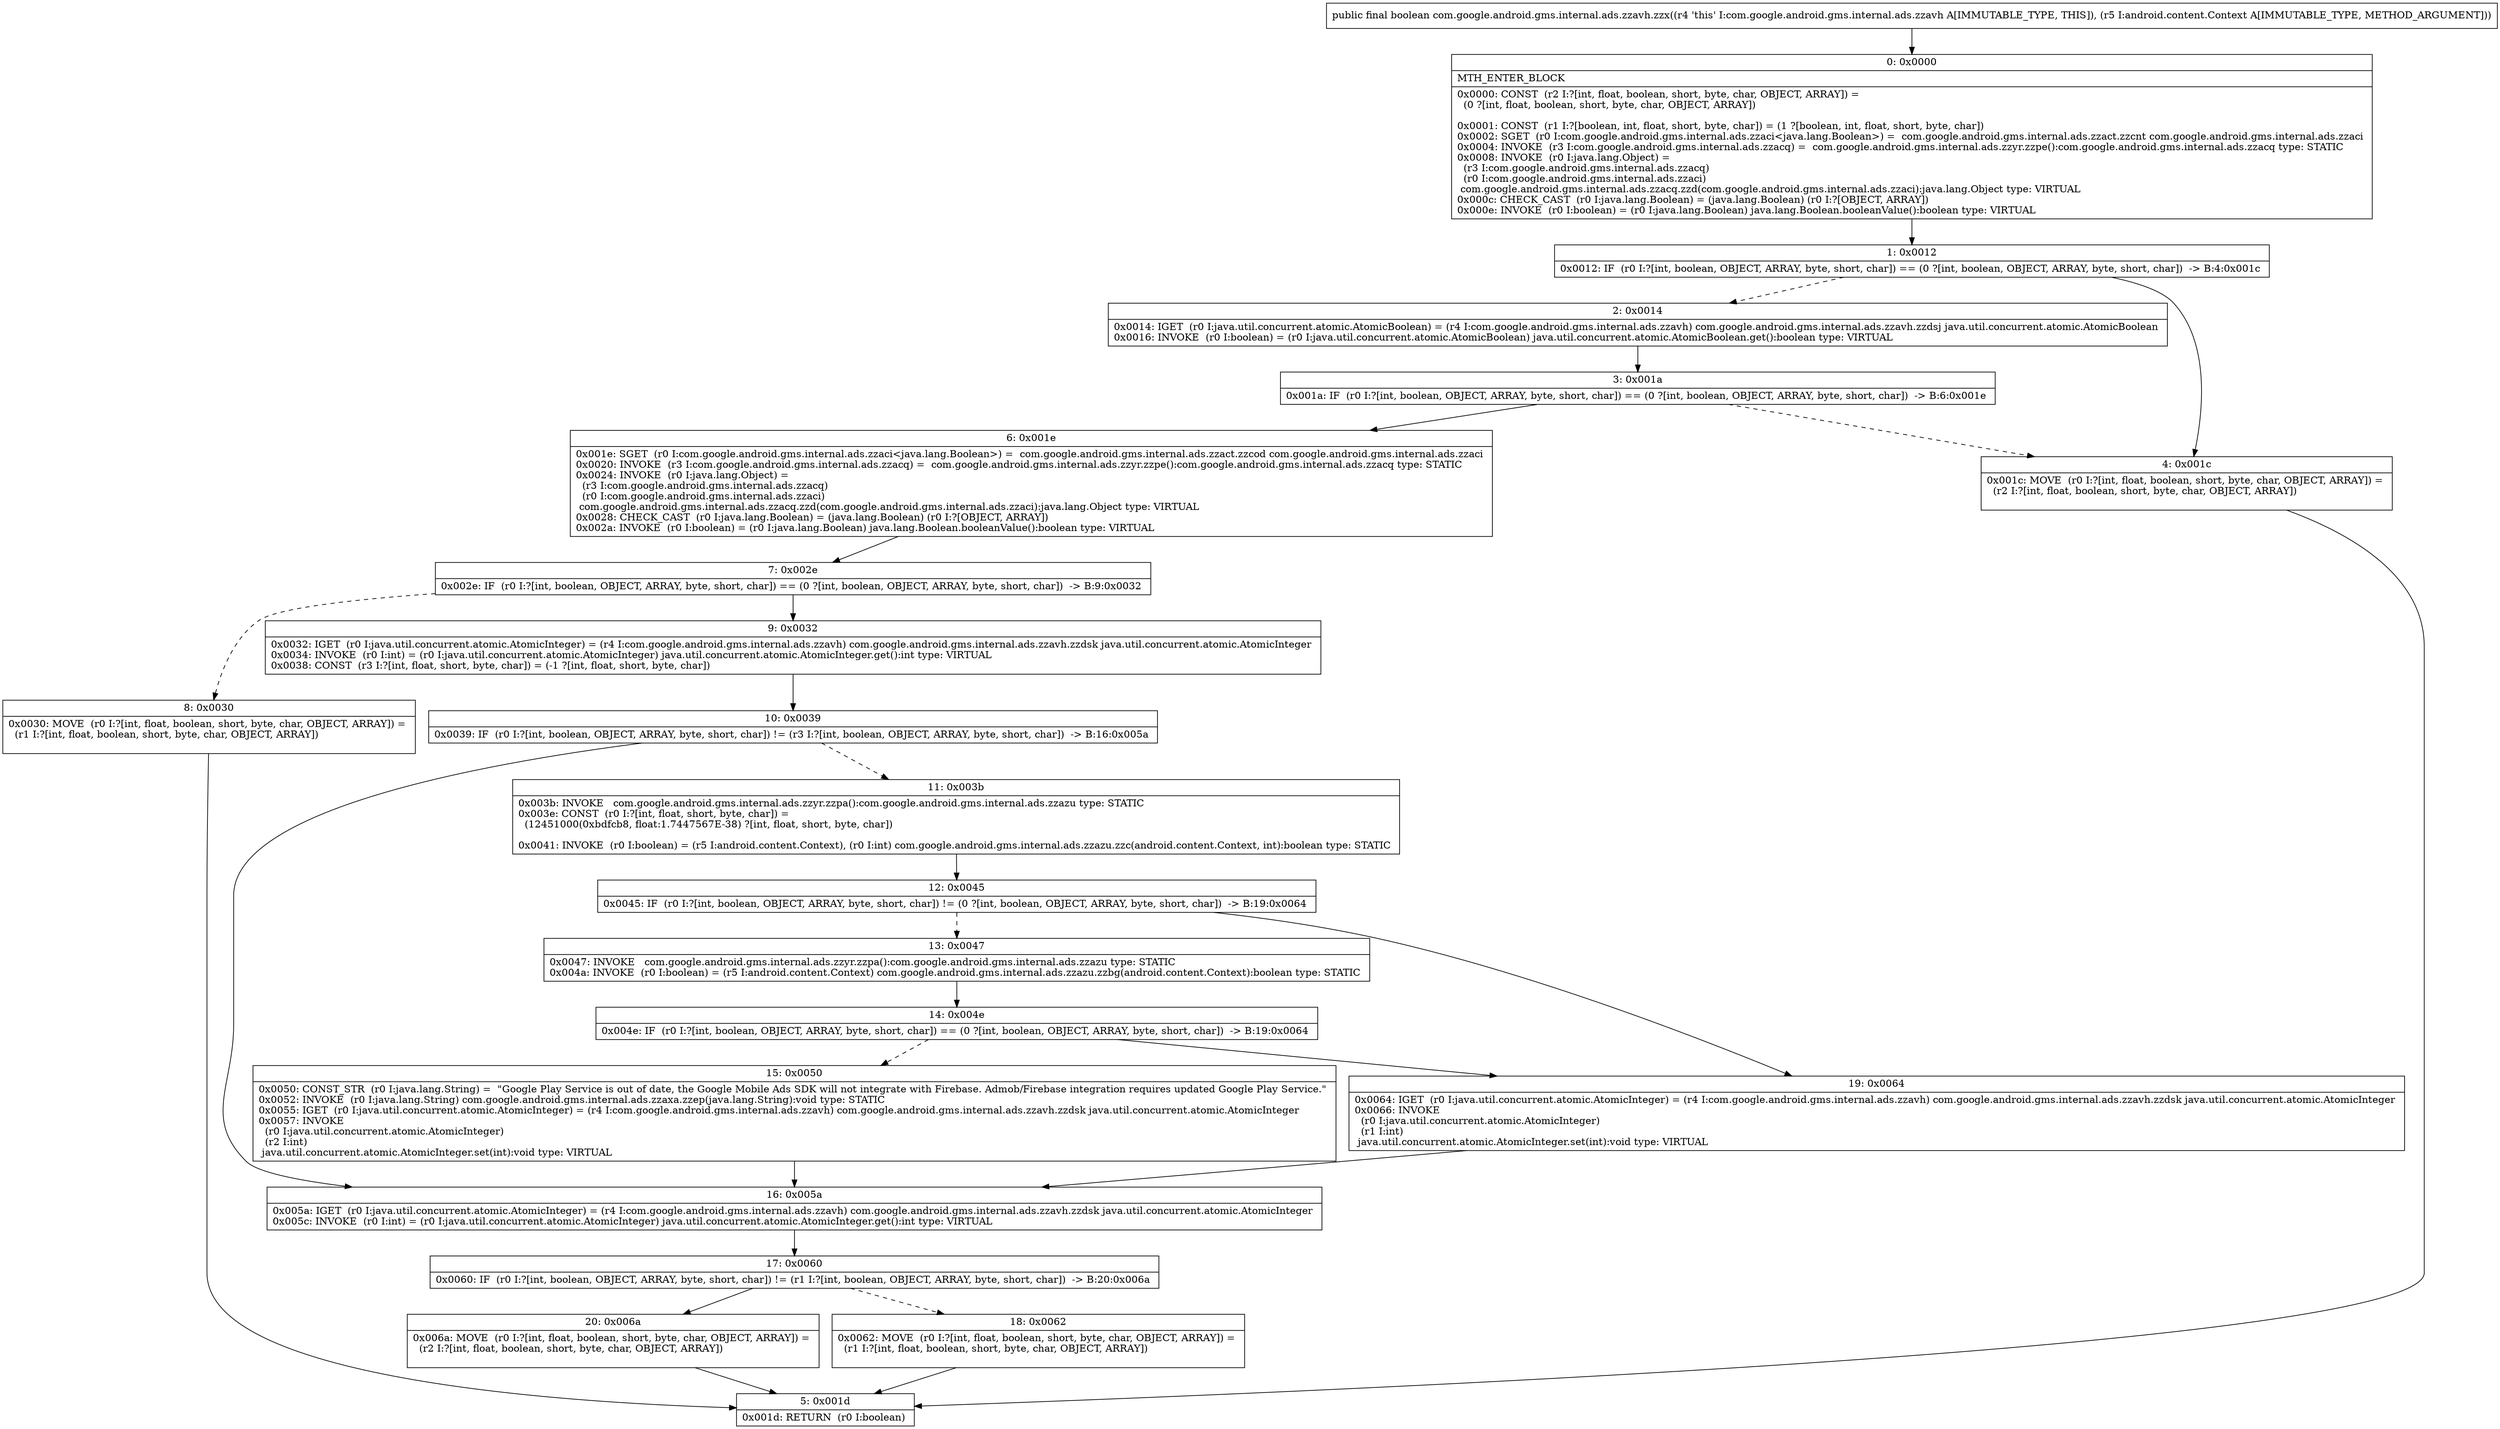 digraph "CFG forcom.google.android.gms.internal.ads.zzavh.zzx(Landroid\/content\/Context;)Z" {
Node_0 [shape=record,label="{0\:\ 0x0000|MTH_ENTER_BLOCK\l|0x0000: CONST  (r2 I:?[int, float, boolean, short, byte, char, OBJECT, ARRAY]) = \l  (0 ?[int, float, boolean, short, byte, char, OBJECT, ARRAY])\l \l0x0001: CONST  (r1 I:?[boolean, int, float, short, byte, char]) = (1 ?[boolean, int, float, short, byte, char]) \l0x0002: SGET  (r0 I:com.google.android.gms.internal.ads.zzaci\<java.lang.Boolean\>) =  com.google.android.gms.internal.ads.zzact.zzcnt com.google.android.gms.internal.ads.zzaci \l0x0004: INVOKE  (r3 I:com.google.android.gms.internal.ads.zzacq) =  com.google.android.gms.internal.ads.zzyr.zzpe():com.google.android.gms.internal.ads.zzacq type: STATIC \l0x0008: INVOKE  (r0 I:java.lang.Object) = \l  (r3 I:com.google.android.gms.internal.ads.zzacq)\l  (r0 I:com.google.android.gms.internal.ads.zzaci)\l com.google.android.gms.internal.ads.zzacq.zzd(com.google.android.gms.internal.ads.zzaci):java.lang.Object type: VIRTUAL \l0x000c: CHECK_CAST  (r0 I:java.lang.Boolean) = (java.lang.Boolean) (r0 I:?[OBJECT, ARRAY]) \l0x000e: INVOKE  (r0 I:boolean) = (r0 I:java.lang.Boolean) java.lang.Boolean.booleanValue():boolean type: VIRTUAL \l}"];
Node_1 [shape=record,label="{1\:\ 0x0012|0x0012: IF  (r0 I:?[int, boolean, OBJECT, ARRAY, byte, short, char]) == (0 ?[int, boolean, OBJECT, ARRAY, byte, short, char])  \-\> B:4:0x001c \l}"];
Node_2 [shape=record,label="{2\:\ 0x0014|0x0014: IGET  (r0 I:java.util.concurrent.atomic.AtomicBoolean) = (r4 I:com.google.android.gms.internal.ads.zzavh) com.google.android.gms.internal.ads.zzavh.zzdsj java.util.concurrent.atomic.AtomicBoolean \l0x0016: INVOKE  (r0 I:boolean) = (r0 I:java.util.concurrent.atomic.AtomicBoolean) java.util.concurrent.atomic.AtomicBoolean.get():boolean type: VIRTUAL \l}"];
Node_3 [shape=record,label="{3\:\ 0x001a|0x001a: IF  (r0 I:?[int, boolean, OBJECT, ARRAY, byte, short, char]) == (0 ?[int, boolean, OBJECT, ARRAY, byte, short, char])  \-\> B:6:0x001e \l}"];
Node_4 [shape=record,label="{4\:\ 0x001c|0x001c: MOVE  (r0 I:?[int, float, boolean, short, byte, char, OBJECT, ARRAY]) = \l  (r2 I:?[int, float, boolean, short, byte, char, OBJECT, ARRAY])\l \l}"];
Node_5 [shape=record,label="{5\:\ 0x001d|0x001d: RETURN  (r0 I:boolean) \l}"];
Node_6 [shape=record,label="{6\:\ 0x001e|0x001e: SGET  (r0 I:com.google.android.gms.internal.ads.zzaci\<java.lang.Boolean\>) =  com.google.android.gms.internal.ads.zzact.zzcod com.google.android.gms.internal.ads.zzaci \l0x0020: INVOKE  (r3 I:com.google.android.gms.internal.ads.zzacq) =  com.google.android.gms.internal.ads.zzyr.zzpe():com.google.android.gms.internal.ads.zzacq type: STATIC \l0x0024: INVOKE  (r0 I:java.lang.Object) = \l  (r3 I:com.google.android.gms.internal.ads.zzacq)\l  (r0 I:com.google.android.gms.internal.ads.zzaci)\l com.google.android.gms.internal.ads.zzacq.zzd(com.google.android.gms.internal.ads.zzaci):java.lang.Object type: VIRTUAL \l0x0028: CHECK_CAST  (r0 I:java.lang.Boolean) = (java.lang.Boolean) (r0 I:?[OBJECT, ARRAY]) \l0x002a: INVOKE  (r0 I:boolean) = (r0 I:java.lang.Boolean) java.lang.Boolean.booleanValue():boolean type: VIRTUAL \l}"];
Node_7 [shape=record,label="{7\:\ 0x002e|0x002e: IF  (r0 I:?[int, boolean, OBJECT, ARRAY, byte, short, char]) == (0 ?[int, boolean, OBJECT, ARRAY, byte, short, char])  \-\> B:9:0x0032 \l}"];
Node_8 [shape=record,label="{8\:\ 0x0030|0x0030: MOVE  (r0 I:?[int, float, boolean, short, byte, char, OBJECT, ARRAY]) = \l  (r1 I:?[int, float, boolean, short, byte, char, OBJECT, ARRAY])\l \l}"];
Node_9 [shape=record,label="{9\:\ 0x0032|0x0032: IGET  (r0 I:java.util.concurrent.atomic.AtomicInteger) = (r4 I:com.google.android.gms.internal.ads.zzavh) com.google.android.gms.internal.ads.zzavh.zzdsk java.util.concurrent.atomic.AtomicInteger \l0x0034: INVOKE  (r0 I:int) = (r0 I:java.util.concurrent.atomic.AtomicInteger) java.util.concurrent.atomic.AtomicInteger.get():int type: VIRTUAL \l0x0038: CONST  (r3 I:?[int, float, short, byte, char]) = (\-1 ?[int, float, short, byte, char]) \l}"];
Node_10 [shape=record,label="{10\:\ 0x0039|0x0039: IF  (r0 I:?[int, boolean, OBJECT, ARRAY, byte, short, char]) != (r3 I:?[int, boolean, OBJECT, ARRAY, byte, short, char])  \-\> B:16:0x005a \l}"];
Node_11 [shape=record,label="{11\:\ 0x003b|0x003b: INVOKE   com.google.android.gms.internal.ads.zzyr.zzpa():com.google.android.gms.internal.ads.zzazu type: STATIC \l0x003e: CONST  (r0 I:?[int, float, short, byte, char]) = \l  (12451000(0xbdfcb8, float:1.7447567E\-38) ?[int, float, short, byte, char])\l \l0x0041: INVOKE  (r0 I:boolean) = (r5 I:android.content.Context), (r0 I:int) com.google.android.gms.internal.ads.zzazu.zzc(android.content.Context, int):boolean type: STATIC \l}"];
Node_12 [shape=record,label="{12\:\ 0x0045|0x0045: IF  (r0 I:?[int, boolean, OBJECT, ARRAY, byte, short, char]) != (0 ?[int, boolean, OBJECT, ARRAY, byte, short, char])  \-\> B:19:0x0064 \l}"];
Node_13 [shape=record,label="{13\:\ 0x0047|0x0047: INVOKE   com.google.android.gms.internal.ads.zzyr.zzpa():com.google.android.gms.internal.ads.zzazu type: STATIC \l0x004a: INVOKE  (r0 I:boolean) = (r5 I:android.content.Context) com.google.android.gms.internal.ads.zzazu.zzbg(android.content.Context):boolean type: STATIC \l}"];
Node_14 [shape=record,label="{14\:\ 0x004e|0x004e: IF  (r0 I:?[int, boolean, OBJECT, ARRAY, byte, short, char]) == (0 ?[int, boolean, OBJECT, ARRAY, byte, short, char])  \-\> B:19:0x0064 \l}"];
Node_15 [shape=record,label="{15\:\ 0x0050|0x0050: CONST_STR  (r0 I:java.lang.String) =  \"Google Play Service is out of date, the Google Mobile Ads SDK will not integrate with Firebase. Admob\/Firebase integration requires updated Google Play Service.\" \l0x0052: INVOKE  (r0 I:java.lang.String) com.google.android.gms.internal.ads.zzaxa.zzep(java.lang.String):void type: STATIC \l0x0055: IGET  (r0 I:java.util.concurrent.atomic.AtomicInteger) = (r4 I:com.google.android.gms.internal.ads.zzavh) com.google.android.gms.internal.ads.zzavh.zzdsk java.util.concurrent.atomic.AtomicInteger \l0x0057: INVOKE  \l  (r0 I:java.util.concurrent.atomic.AtomicInteger)\l  (r2 I:int)\l java.util.concurrent.atomic.AtomicInteger.set(int):void type: VIRTUAL \l}"];
Node_16 [shape=record,label="{16\:\ 0x005a|0x005a: IGET  (r0 I:java.util.concurrent.atomic.AtomicInteger) = (r4 I:com.google.android.gms.internal.ads.zzavh) com.google.android.gms.internal.ads.zzavh.zzdsk java.util.concurrent.atomic.AtomicInteger \l0x005c: INVOKE  (r0 I:int) = (r0 I:java.util.concurrent.atomic.AtomicInteger) java.util.concurrent.atomic.AtomicInteger.get():int type: VIRTUAL \l}"];
Node_17 [shape=record,label="{17\:\ 0x0060|0x0060: IF  (r0 I:?[int, boolean, OBJECT, ARRAY, byte, short, char]) != (r1 I:?[int, boolean, OBJECT, ARRAY, byte, short, char])  \-\> B:20:0x006a \l}"];
Node_18 [shape=record,label="{18\:\ 0x0062|0x0062: MOVE  (r0 I:?[int, float, boolean, short, byte, char, OBJECT, ARRAY]) = \l  (r1 I:?[int, float, boolean, short, byte, char, OBJECT, ARRAY])\l \l}"];
Node_19 [shape=record,label="{19\:\ 0x0064|0x0064: IGET  (r0 I:java.util.concurrent.atomic.AtomicInteger) = (r4 I:com.google.android.gms.internal.ads.zzavh) com.google.android.gms.internal.ads.zzavh.zzdsk java.util.concurrent.atomic.AtomicInteger \l0x0066: INVOKE  \l  (r0 I:java.util.concurrent.atomic.AtomicInteger)\l  (r1 I:int)\l java.util.concurrent.atomic.AtomicInteger.set(int):void type: VIRTUAL \l}"];
Node_20 [shape=record,label="{20\:\ 0x006a|0x006a: MOVE  (r0 I:?[int, float, boolean, short, byte, char, OBJECT, ARRAY]) = \l  (r2 I:?[int, float, boolean, short, byte, char, OBJECT, ARRAY])\l \l}"];
MethodNode[shape=record,label="{public final boolean com.google.android.gms.internal.ads.zzavh.zzx((r4 'this' I:com.google.android.gms.internal.ads.zzavh A[IMMUTABLE_TYPE, THIS]), (r5 I:android.content.Context A[IMMUTABLE_TYPE, METHOD_ARGUMENT])) }"];
MethodNode -> Node_0;
Node_0 -> Node_1;
Node_1 -> Node_2[style=dashed];
Node_1 -> Node_4;
Node_2 -> Node_3;
Node_3 -> Node_4[style=dashed];
Node_3 -> Node_6;
Node_4 -> Node_5;
Node_6 -> Node_7;
Node_7 -> Node_8[style=dashed];
Node_7 -> Node_9;
Node_8 -> Node_5;
Node_9 -> Node_10;
Node_10 -> Node_11[style=dashed];
Node_10 -> Node_16;
Node_11 -> Node_12;
Node_12 -> Node_13[style=dashed];
Node_12 -> Node_19;
Node_13 -> Node_14;
Node_14 -> Node_15[style=dashed];
Node_14 -> Node_19;
Node_15 -> Node_16;
Node_16 -> Node_17;
Node_17 -> Node_18[style=dashed];
Node_17 -> Node_20;
Node_18 -> Node_5;
Node_19 -> Node_16;
Node_20 -> Node_5;
}

